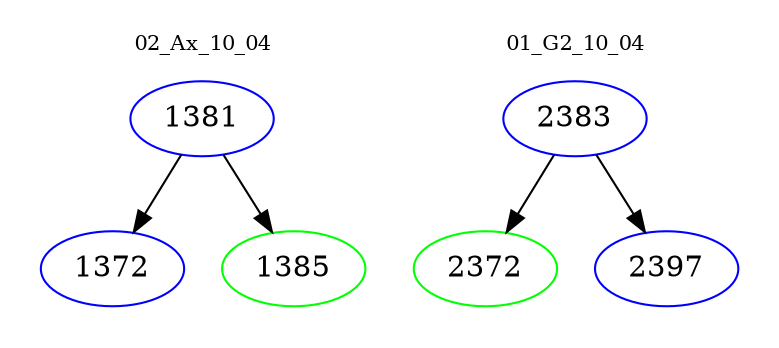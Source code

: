 digraph{
subgraph cluster_0 {
color = white
label = "02_Ax_10_04";
fontsize=10;
T0_1381 [label="1381", color="blue"]
T0_1381 -> T0_1372 [color="black"]
T0_1372 [label="1372", color="blue"]
T0_1381 -> T0_1385 [color="black"]
T0_1385 [label="1385", color="green"]
}
subgraph cluster_1 {
color = white
label = "01_G2_10_04";
fontsize=10;
T1_2383 [label="2383", color="blue"]
T1_2383 -> T1_2372 [color="black"]
T1_2372 [label="2372", color="green"]
T1_2383 -> T1_2397 [color="black"]
T1_2397 [label="2397", color="blue"]
}
}
